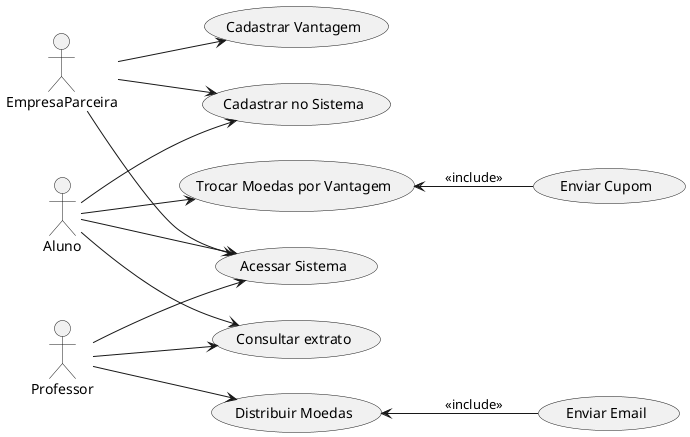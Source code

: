 @startuml
left to right direction
actor Aluno
actor Professor
actor EmpresaParceira

usecase "Cadastrar no Sistema" as CA1
usecase "Distribuir Moedas" as CA2
usecase "Consultar extrato" as CA3
usecase "Trocar Moedas por Vantagem" as CA4
usecase "Cadastrar Vantagem" as CA5
usecase "Acessar Sistema" as CA8

usecase "Enviar Cupom" as CA6
usecase "Enviar Email" as CA7

Aluno --> CA8
Professor --> CA8
EmpresaParceira --> CA8

Aluno --> CA1
Aluno --> CA3
Aluno --> CA4

Professor --> CA2
Professor --> CA3

EmpresaParceira --> CA1
EmpresaParceira --> CA5

CA2 <-- CA7: <<include>>
CA4 <-- CA6: <<include>>
@enduml
